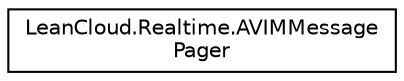 digraph "Graphical Class Hierarchy"
{
  edge [fontname="Helvetica",fontsize="10",labelfontname="Helvetica",labelfontsize="10"];
  node [fontname="Helvetica",fontsize="10",shape=record];
  rankdir="LR";
  Node1 [label="LeanCloud.Realtime.AVIMMessage\lPager",height=0.2,width=0.4,color="black", fillcolor="white", style="filled",URL="$classLeanCloud_1_1Realtime_1_1AVIMMessagePager.html",tooltip="AVIMM essage pager. "];
}
